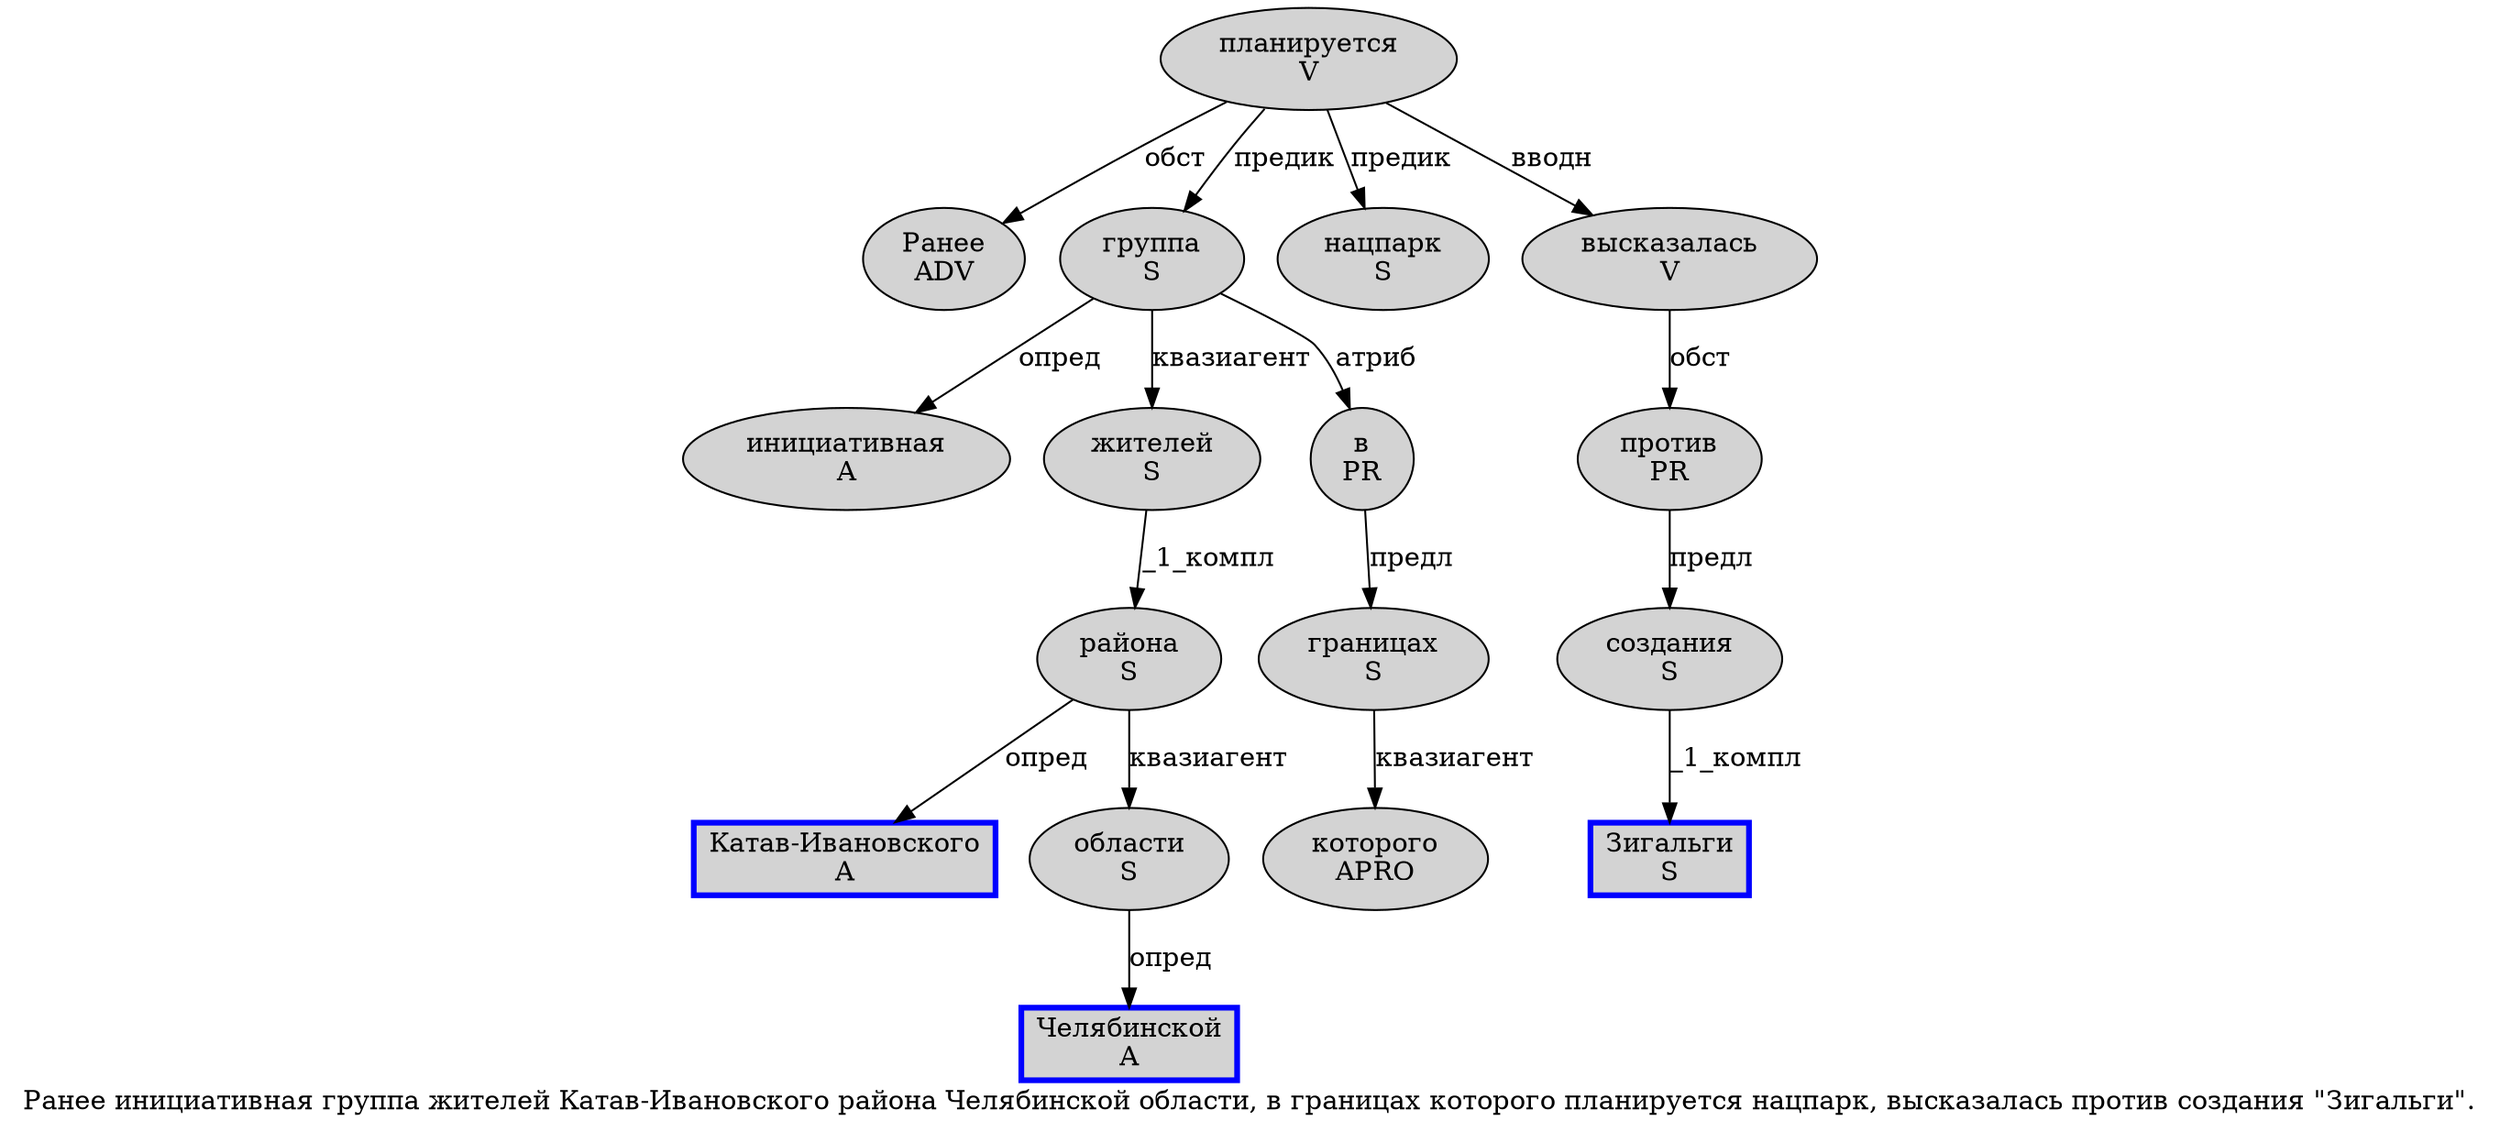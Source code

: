 digraph SENTENCE_207 {
	graph [label="Ранее инициативная группа жителей Катав-Ивановского района Челябинской области, в границах которого планируется нацпарк, высказалась против создания \"Зигальги\"."]
	node [style=filled]
		0 [label="Ранее
ADV" color="" fillcolor=lightgray penwidth=1 shape=ellipse]
		1 [label="инициативная
A" color="" fillcolor=lightgray penwidth=1 shape=ellipse]
		2 [label="группа
S" color="" fillcolor=lightgray penwidth=1 shape=ellipse]
		3 [label="жителей
S" color="" fillcolor=lightgray penwidth=1 shape=ellipse]
		4 [label="Катав-Ивановского
A" color=blue fillcolor=lightgray penwidth=3 shape=box]
		5 [label="района
S" color="" fillcolor=lightgray penwidth=1 shape=ellipse]
		6 [label="Челябинской
A" color=blue fillcolor=lightgray penwidth=3 shape=box]
		7 [label="области
S" color="" fillcolor=lightgray penwidth=1 shape=ellipse]
		9 [label="в
PR" color="" fillcolor=lightgray penwidth=1 shape=ellipse]
		10 [label="границах
S" color="" fillcolor=lightgray penwidth=1 shape=ellipse]
		11 [label="которого
APRO" color="" fillcolor=lightgray penwidth=1 shape=ellipse]
		12 [label="планируется
V" color="" fillcolor=lightgray penwidth=1 shape=ellipse]
		13 [label="нацпарк
S" color="" fillcolor=lightgray penwidth=1 shape=ellipse]
		15 [label="высказалась
V" color="" fillcolor=lightgray penwidth=1 shape=ellipse]
		16 [label="против
PR" color="" fillcolor=lightgray penwidth=1 shape=ellipse]
		17 [label="создания
S" color="" fillcolor=lightgray penwidth=1 shape=ellipse]
		19 [label="Зигальги
S" color=blue fillcolor=lightgray penwidth=3 shape=box]
			7 -> 6 [label="опред"]
			17 -> 19 [label="_1_компл"]
			9 -> 10 [label="предл"]
			12 -> 0 [label="обст"]
			12 -> 2 [label="предик"]
			12 -> 13 [label="предик"]
			12 -> 15 [label="вводн"]
			2 -> 1 [label="опред"]
			2 -> 3 [label="квазиагент"]
			2 -> 9 [label="атриб"]
			5 -> 4 [label="опред"]
			5 -> 7 [label="квазиагент"]
			16 -> 17 [label="предл"]
			10 -> 11 [label="квазиагент"]
			15 -> 16 [label="обст"]
			3 -> 5 [label="_1_компл"]
}